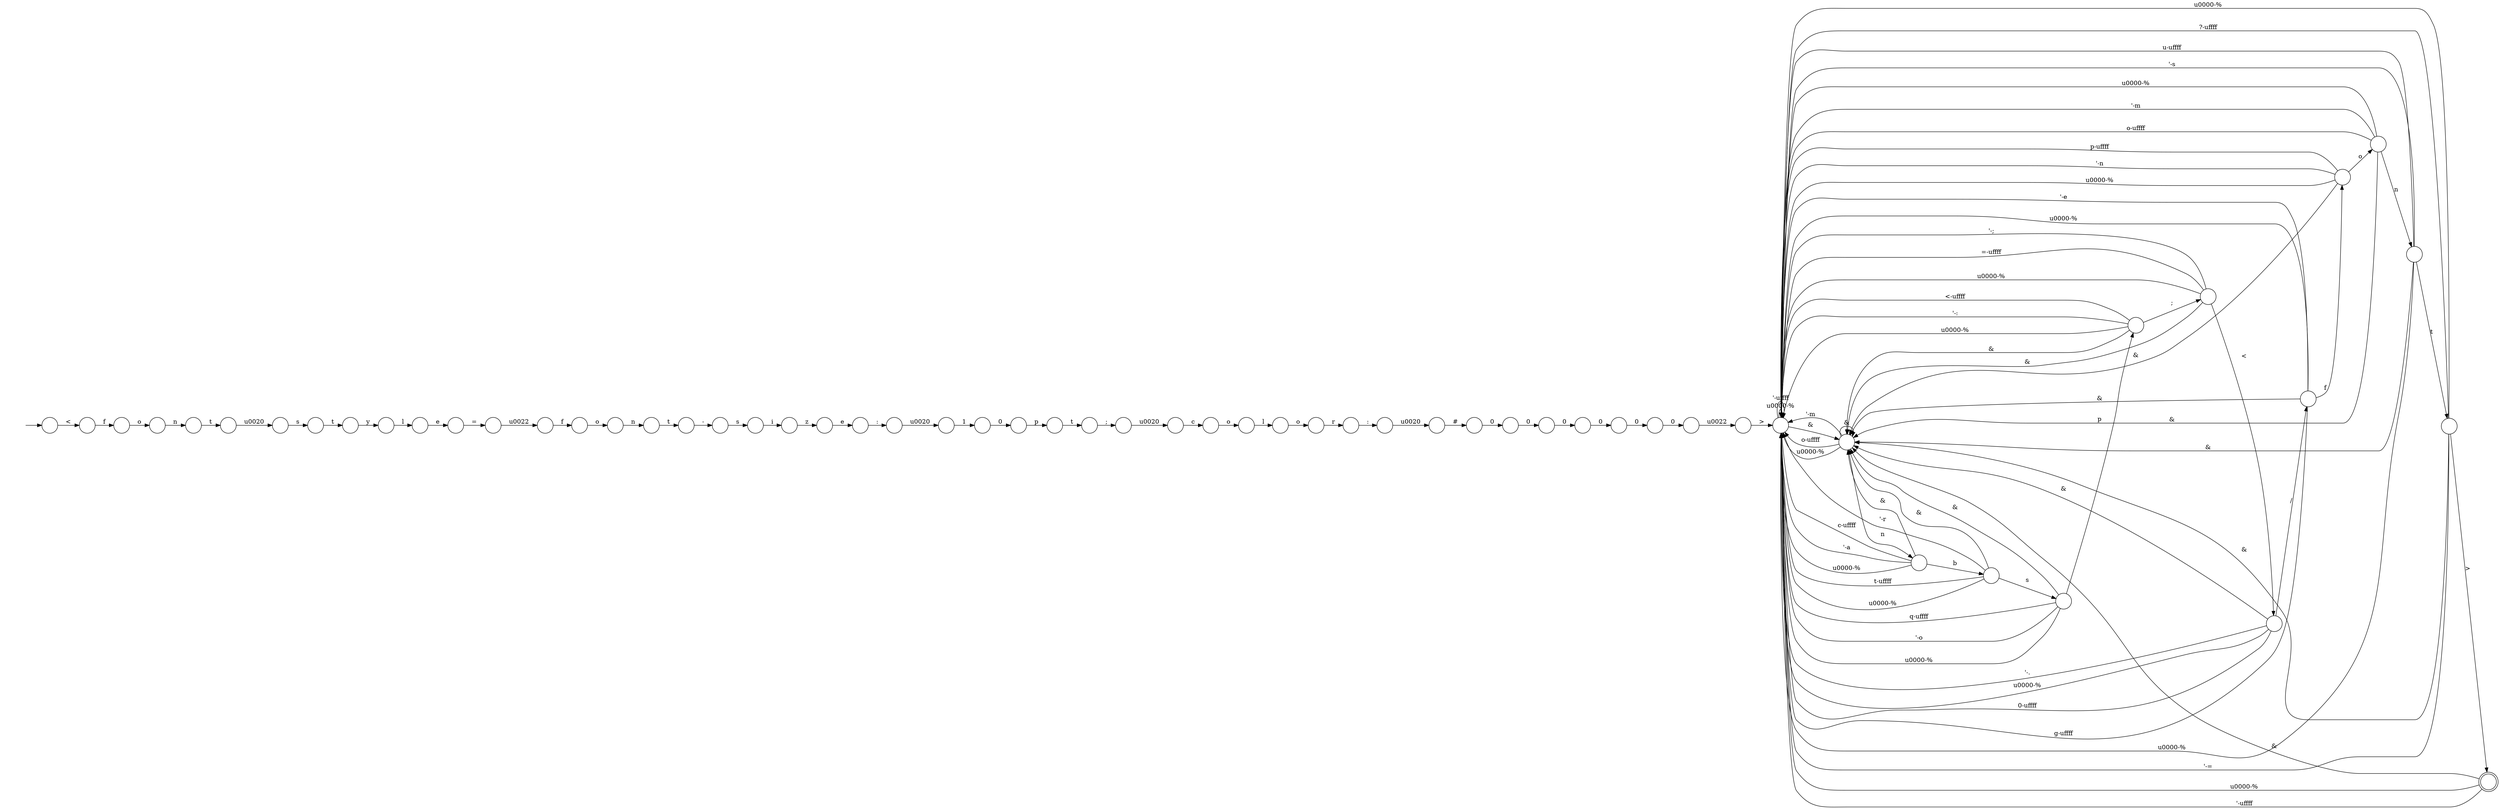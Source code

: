 digraph Automaton {
  rankdir = LR;
  0 [shape=circle,label=""];
  0 -> 30 [label=":"]
  1 [shape=circle,label=""];
  1 -> 57 [label="z"]
  2 [shape=circle,label=""];
  2 -> 37 [label="\u0020"]
  3 [shape=circle,label=""];
  3 -> 20 [label="f"]
  3 -> 25 [label="&"]
  3 -> 7 [label="g-\uffff"]
  3 -> 7 [label="'-e"]
  3 -> 7 [label="\u0000-%"]
  4 [shape=circle,label=""];
  4 -> 5 [label="l"]
  5 [shape=circle,label=""];
  5 -> 53 [label="o"]
  6 [shape=circle,label=""];
  6 -> 33 [label="n"]
  7 [shape=circle,label=""];
  7 -> 25 [label="&"]
  7 -> 7 [label="\u0000-%"]
  7 -> 7 [label="'-\uffff"]
  8 [shape=circle,label=""];
  8 -> 25 [label="&"]
  8 -> 40 [label=">"]
  8 -> 7 [label="'-="]
  8 -> 7 [label="\u0000-%"]
  8 -> 7 [label="?-\uffff"]
  9 [shape=circle,label=""];
  9 -> 2 [label="t"]
  10 [shape=circle,label=""];
  10 -> 1 [label="i"]
  11 [shape=circle,label=""];
  11 -> 49 [label="\u0022"]
  12 [shape=circle,label=""];
  12 -> 17 [label=";"]
  13 [shape=circle,label=""];
  13 -> 4 [label="o"]
  14 [shape=circle,label=""];
  14 -> 50 [label="n"]
  14 -> 25 [label="&"]
  14 -> 7 [label="o-\uffff"]
  14 -> 7 [label="\u0000-%"]
  14 -> 7 [label="'-m"]
  15 [shape=circle,label=""];
  15 -> 11 [label="0"]
  16 [shape=circle,label=""];
  16 -> 55 [label="\u0022"]
  17 [shape=circle,label=""];
  17 -> 31 [label="\u0020"]
  18 [shape=circle,label=""];
  18 -> 26 [label="\u0020"]
  19 [shape=circle,label=""];
  19 -> 18 [label=":"]
  20 [shape=circle,label=""];
  20 -> 7 [label="p-\uffff"]
  20 -> 7 [label="'-n"]
  20 -> 25 [label="&"]
  20 -> 7 [label="\u0000-%"]
  20 -> 14 [label="o"]
  21 [shape=circle,label=""];
  21 -> 10 [label="s"]
  22 [shape=circle,label=""];
  initial [shape=plaintext,label=""];
  initial -> 22
  22 -> 54 [label="<"]
  23 [shape=circle,label=""];
  23 -> 24 [label="o"]
  24 [shape=circle,label=""];
  24 -> 9 [label="n"]
  25 [shape=circle,label=""];
  25 -> 42 [label="n"]
  25 -> 25 [label="&"]
  25 -> 7 [label="o-\uffff"]
  25 -> 7 [label="\u0000-%"]
  25 -> 7 [label="'-m"]
  26 [shape=circle,label=""];
  26 -> 51 [label="#"]
  27 [shape=circle,label=""];
  27 -> 6 [label="o"]
  28 [shape=circle,label=""];
  28 -> 56 [label="1"]
  29 [shape=circle,label=""];
  29 -> 7 [label="'-;"]
  29 -> 7 [label="=-\uffff"]
  29 -> 25 [label="&"]
  29 -> 7 [label="\u0000-%"]
  29 -> 59 [label="<"]
  30 [shape=circle,label=""];
  30 -> 28 [label="\u0020"]
  31 [shape=circle,label=""];
  31 -> 13 [label="c"]
  32 [shape=circle,label=""];
  32 -> 41 [label="0"]
  33 [shape=circle,label=""];
  33 -> 43 [label="t"]
  34 [shape=circle,label=""];
  34 -> 12 [label="t"]
  35 [shape=circle,label=""];
  35 -> 32 [label="0"]
  36 [shape=circle,label=""];
  36 -> 25 [label="&"]
  36 -> 58 [label="s"]
  36 -> 7 [label="t-\uffff"]
  36 -> 7 [label="\u0000-%"]
  36 -> 7 [label="'-r"]
  37 [shape=circle,label=""];
  37 -> 38 [label="s"]
  38 [shape=circle,label=""];
  38 -> 52 [label="t"]
  39 [shape=circle,label=""];
  39 -> 34 [label="p"]
  40 [shape=doublecircle,label=""];
  40 -> 25 [label="&"]
  40 -> 7 [label="\u0000-%"]
  40 -> 7 [label="'-\uffff"]
  41 [shape=circle,label=""];
  41 -> 47 [label="0"]
  42 [shape=circle,label=""];
  42 -> 25 [label="&"]
  42 -> 7 [label="'-a"]
  42 -> 36 [label="b"]
  42 -> 7 [label="\u0000-%"]
  42 -> 7 [label="c-\uffff"]
  43 [shape=circle,label=""];
  43 -> 21 [label="-"]
  44 [shape=circle,label=""];
  44 -> 45 [label="l"]
  45 [shape=circle,label=""];
  45 -> 46 [label="e"]
  46 [shape=circle,label=""];
  46 -> 16 [label="="]
  47 [shape=circle,label=""];
  47 -> 15 [label="0"]
  48 [shape=circle,label=""];
  48 -> 7 [label="<-\uffff"]
  48 -> 7 [label="'-:"]
  48 -> 25 [label="&"]
  48 -> 29 [label=";"]
  48 -> 7 [label="\u0000-%"]
  49 [shape=circle,label=""];
  49 -> 7 [label=">"]
  50 [shape=circle,label=""];
  50 -> 25 [label="&"]
  50 -> 8 [label="t"]
  50 -> 7 [label="\u0000-%"]
  50 -> 7 [label="u-\uffff"]
  50 -> 7 [label="'-s"]
  51 [shape=circle,label=""];
  51 -> 35 [label="0"]
  52 [shape=circle,label=""];
  52 -> 44 [label="y"]
  53 [shape=circle,label=""];
  53 -> 19 [label="r"]
  54 [shape=circle,label=""];
  54 -> 23 [label="f"]
  55 [shape=circle,label=""];
  55 -> 27 [label="f"]
  56 [shape=circle,label=""];
  56 -> 39 [label="0"]
  57 [shape=circle,label=""];
  57 -> 0 [label="e"]
  58 [shape=circle,label=""];
  58 -> 7 [label="q-\uffff"]
  58 -> 7 [label="'-o"]
  58 -> 25 [label="&"]
  58 -> 48 [label="p"]
  58 -> 7 [label="\u0000-%"]
  59 [shape=circle,label=""];
  59 -> 25 [label="&"]
  59 -> 7 [label="'-."]
  59 -> 3 [label="/"]
  59 -> 7 [label="\u0000-%"]
  59 -> 7 [label="0-\uffff"]
}

